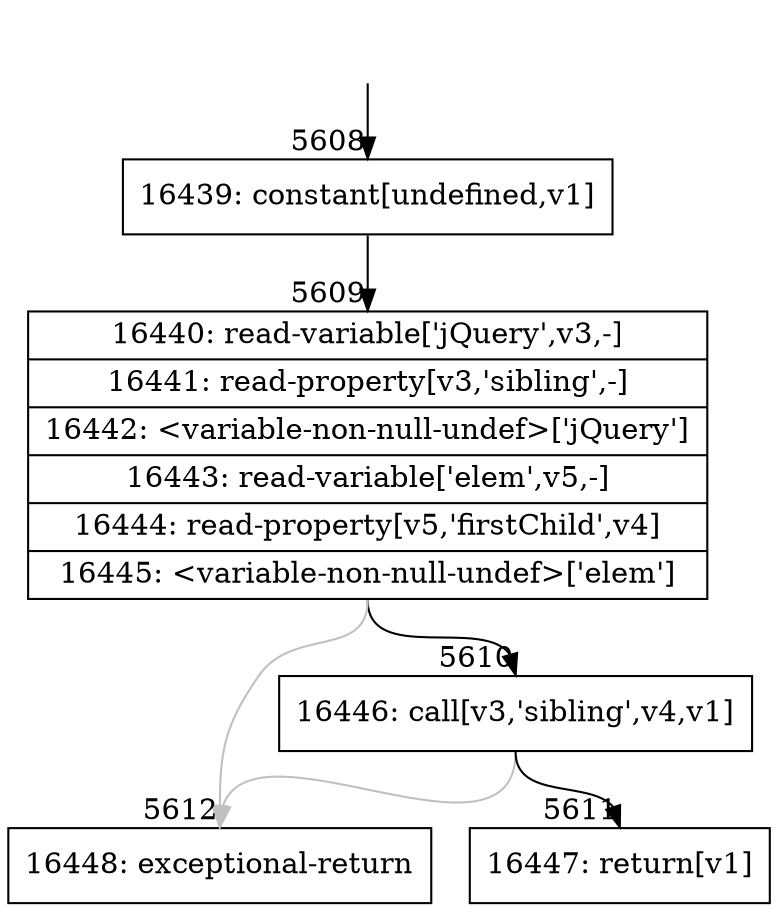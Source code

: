 digraph {
rankdir="TD"
BB_entry361[shape=none,label=""];
BB_entry361 -> BB5608 [tailport=s, headport=n, headlabel="    5608"]
BB5608 [shape=record label="{16439: constant[undefined,v1]}" ] 
BB5608 -> BB5609 [tailport=s, headport=n, headlabel="      5609"]
BB5609 [shape=record label="{16440: read-variable['jQuery',v3,-]|16441: read-property[v3,'sibling',-]|16442: \<variable-non-null-undef\>['jQuery']|16443: read-variable['elem',v5,-]|16444: read-property[v5,'firstChild',v4]|16445: \<variable-non-null-undef\>['elem']}" ] 
BB5609 -> BB5610 [tailport=s, headport=n, headlabel="      5610"]
BB5609 -> BB5612 [tailport=s, headport=n, color=gray, headlabel="      5612"]
BB5610 [shape=record label="{16446: call[v3,'sibling',v4,v1]}" ] 
BB5610 -> BB5611 [tailport=s, headport=n, headlabel="      5611"]
BB5610 -> BB5612 [tailport=s, headport=n, color=gray]
BB5611 [shape=record label="{16447: return[v1]}" ] 
BB5612 [shape=record label="{16448: exceptional-return}" ] 
}
